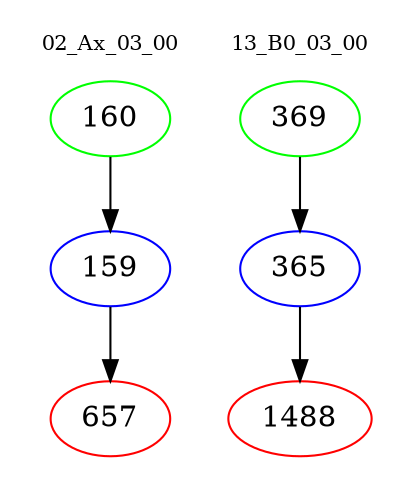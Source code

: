digraph{
subgraph cluster_0 {
color = white
label = "02_Ax_03_00";
fontsize=10;
T0_160 [label="160", color="green"]
T0_160 -> T0_159 [color="black"]
T0_159 [label="159", color="blue"]
T0_159 -> T0_657 [color="black"]
T0_657 [label="657", color="red"]
}
subgraph cluster_1 {
color = white
label = "13_B0_03_00";
fontsize=10;
T1_369 [label="369", color="green"]
T1_369 -> T1_365 [color="black"]
T1_365 [label="365", color="blue"]
T1_365 -> T1_1488 [color="black"]
T1_1488 [label="1488", color="red"]
}
}
